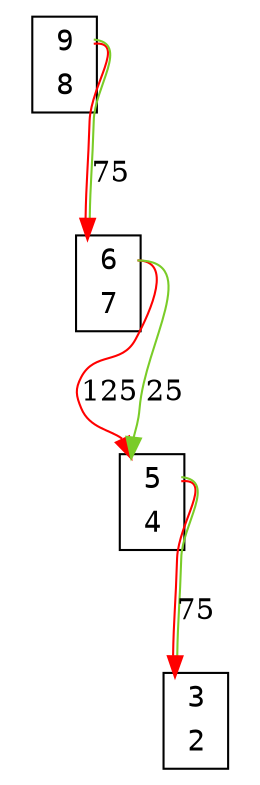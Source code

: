 digraph my_graph {
node[fontname=<Courier>,shape=<plaintext>]
vertex_0x7febb54101f0_0x7febb631fd00[label=<<TABLE bgcolor = "white">
<TR><TD BORDER = "0" PORT = "port_0x7febb54101f0_in"></TD><TD BORDER = "0" PORT = "port_">3</TD><TD BORDER = "0" PORT = "port_0x7febb54101f0_out"></TD></TR>
<TR><TD BORDER = "0" PORT = "port_0x7febb631fd00_out"></TD><TD BORDER = "0" PORT = "port_">2</TD><TD BORDER = "0" PORT = "port_0x7febb631fd00_in"></TD></TR>
</TABLE>>,style=<filled>,color=<black>,fillcolor=<white>]
vertex_0x7febb54102b0_0x7febb63a7280[label=<<TABLE bgcolor = "white">
<TR><TD BORDER = "0" PORT = "port_0x7febb54102b0_in"></TD><TD BORDER = "0" PORT = "port_">5</TD><TD BORDER = "0" PORT = "port_0x7febb54102b0_out"></TD></TR>
<TR><TD BORDER = "0" PORT = "port_0x7febb63a7280_out"></TD><TD BORDER = "0" PORT = "port_">4</TD><TD BORDER = "0" PORT = "port_0x7febb63a7280_in"></TD></TR>
</TABLE>>,style=<filled>,color=<black>,fillcolor=<white>]
vertex_0x7febb58163a0_0x7febb631fd90[label=<<TABLE bgcolor = "white">
<TR><TD BORDER = "0" PORT = "port_0x7febb58163a0_in"></TD><TD BORDER = "0" PORT = "port_">6</TD><TD BORDER = "0" PORT = "port_0x7febb58163a0_out"></TD></TR>
<TR><TD BORDER = "0" PORT = "port_0x7febb631fd90_out"></TD><TD BORDER = "0" PORT = "port_">7</TD><TD BORDER = "0" PORT = "port_0x7febb631fd90_in"></TD></TR>
</TABLE>>,style=<filled>,color=<black>,fillcolor=<white>]
vertex_0x7febb5410100_0x7febb63a7ca0[label=<<TABLE bgcolor = "white">
<TR><TD BORDER = "0" PORT = "port_0x7febb5410100_in"></TD><TD BORDER = "0" PORT = "port_">9</TD><TD BORDER = "0" PORT = "port_0x7febb5410100_out"></TD></TR>
<TR><TD BORDER = "0" PORT = "port_0x7febb63a7ca0_out"></TD><TD BORDER = "0" PORT = "port_">8</TD><TD BORDER = "0" PORT = "port_0x7febb63a7ca0_in"></TD></TR>
</TABLE>>,style=<filled>,color=<black>,fillcolor=<white>]
vertex_0x7febb54102b0_0x7febb63a7280:port_0x7febb54102b0_out->vertex_0x7febb54101f0_0x7febb631fd00:port_0x7febb54101f0_in[label="75",len=<0>,K=<0>,color=<0 1 1:0.250 0.800 0.800>]
vertex_0x7febb58163a0_0x7febb631fd90:port_0x7febb58163a0_out->vertex_0x7febb54102b0_0x7febb63a7280:port_0x7febb54102b0_in[label="125",len=<0>,K=<0>,color=<0 1 1>]
vertex_0x7febb5410100_0x7febb63a7ca0:port_0x7febb5410100_out->vertex_0x7febb58163a0_0x7febb631fd90:port_0x7febb58163a0_in[label="75",len=<0>,K=<0>,color=<0 1 1:0.250 0.800 0.800>]
vertex_0x7febb58163a0_0x7febb631fd90:port_0x7febb58163a0_out->vertex_0x7febb54102b0_0x7febb63a7280:port_0x7febb54102b0_in[label="25",len=<0>,K=<0>,color=<0.250 0.800 0.800>]
}
